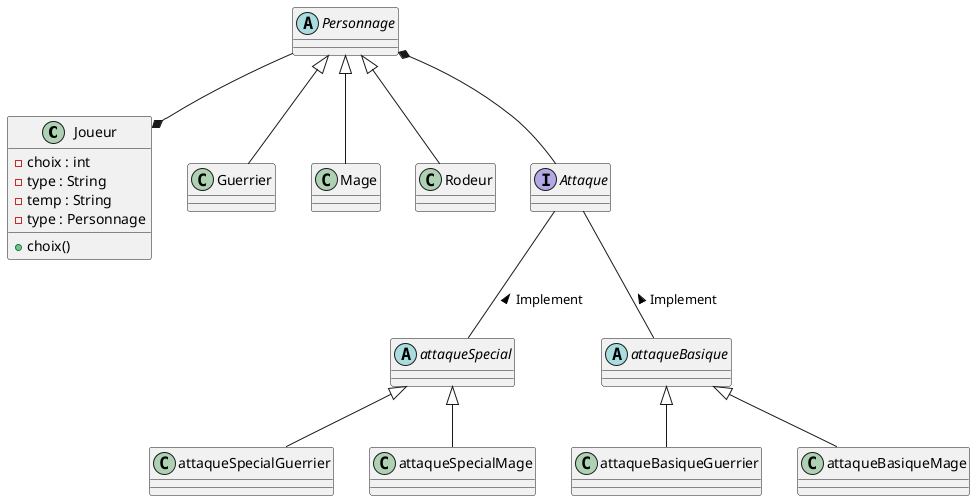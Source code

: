 @startuml

class Joueur {
- choix : int
- type : String
- temp : String
- type : Personnage
+ choix()
}

abstract Personnage{

}

class Guerrier {
 }

class Mage {
}

class Rodeur {
}

interface Attaque {
}

abstract attaqueSpecial {
}

abstract attaqueBasique {
}

class attaqueBasiqueGuerrier {
}

class attaqueSpecialGuerrier {
}

class attaqueBasiqueMage {
}

class attaqueSpecialMage {
}

Attaque -- attaqueSpecial : < Implement
Attaque -- attaqueBasique : < Implement
attaqueBasique <|-- attaqueBasiqueGuerrier
attaqueSpecial <|-- attaqueSpecialGuerrier
attaqueBasique <|-- attaqueBasiqueMage
attaqueSpecial <|-- attaqueSpecialMage





Personnage <|-- Guerrier
Personnage <|-- Rodeur
Personnage <|-- Mage

Personnage --* Joueur
Personnage *-- Attaque


@enduml
